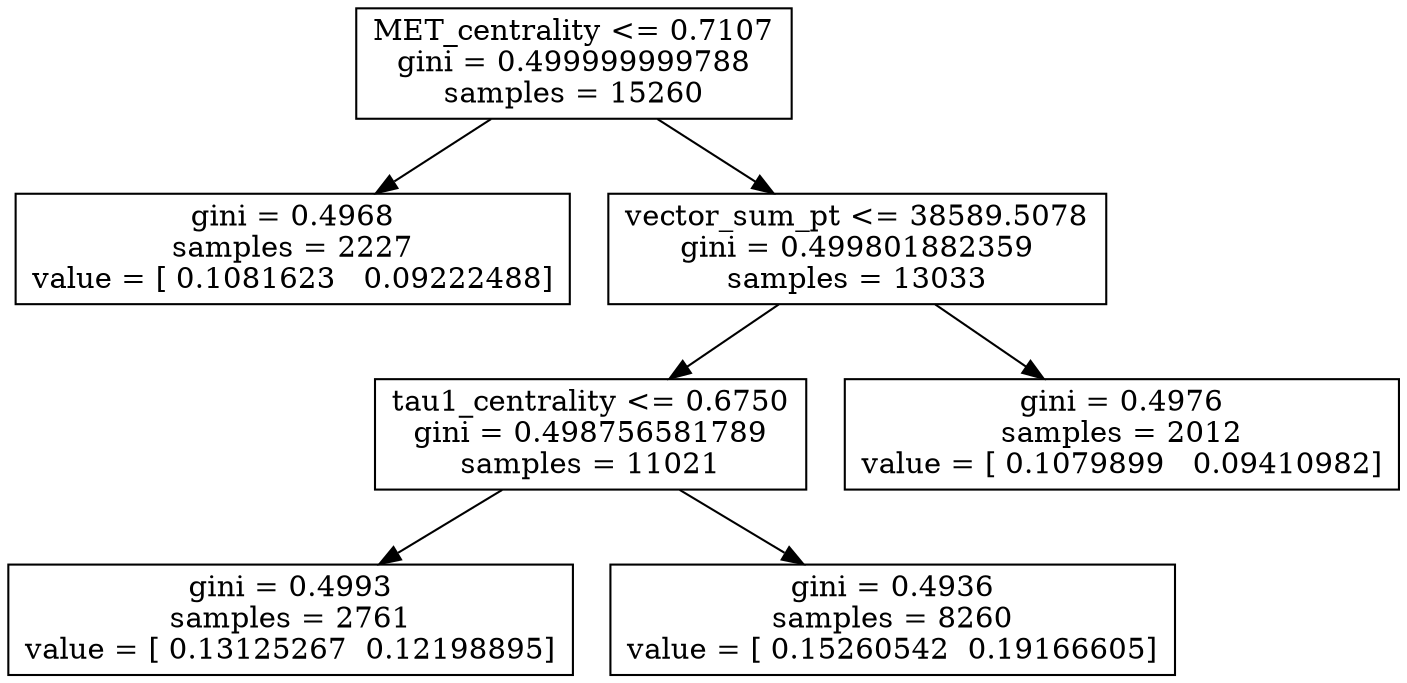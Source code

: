 digraph Tree {
0 [label="MET_centrality <= 0.7107\ngini = 0.499999999788\nsamples = 15260", shape="box"] ;
1 [label="gini = 0.4968\nsamples = 2227\nvalue = [ 0.1081623   0.09222488]", shape="box"] ;
0 -> 1 ;
2 [label="vector_sum_pt <= 38589.5078\ngini = 0.499801882359\nsamples = 13033", shape="box"] ;
0 -> 2 ;
3 [label="tau1_centrality <= 0.6750\ngini = 0.498756581789\nsamples = 11021", shape="box"] ;
2 -> 3 ;
4 [label="gini = 0.4993\nsamples = 2761\nvalue = [ 0.13125267  0.12198895]", shape="box"] ;
3 -> 4 ;
5 [label="gini = 0.4936\nsamples = 8260\nvalue = [ 0.15260542  0.19166605]", shape="box"] ;
3 -> 5 ;
6 [label="gini = 0.4976\nsamples = 2012\nvalue = [ 0.1079899   0.09410982]", shape="box"] ;
2 -> 6 ;
}